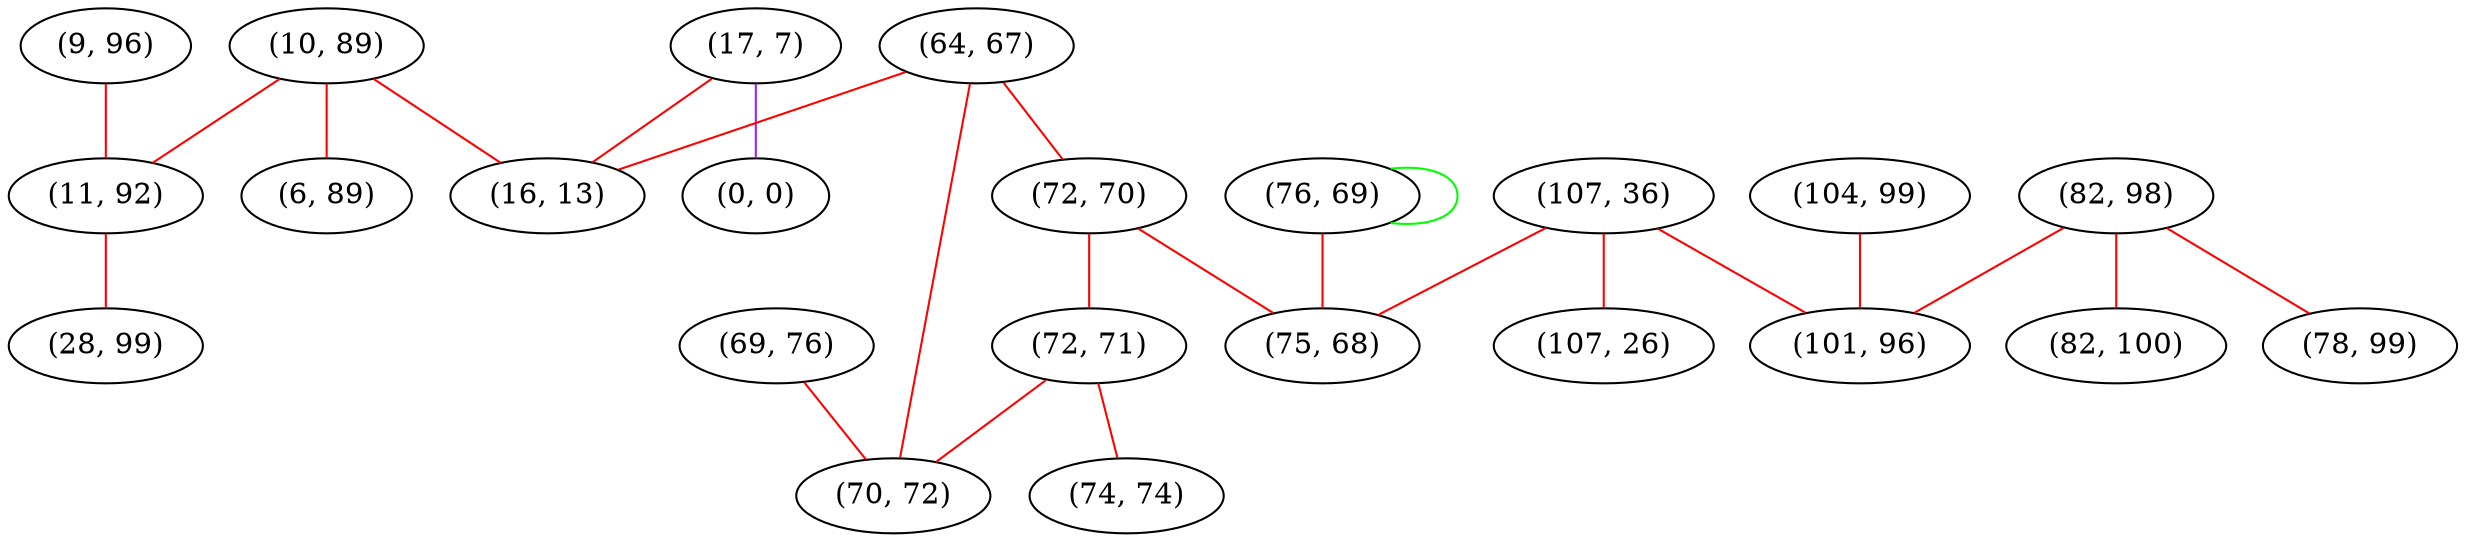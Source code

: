 graph "" {
"(9, 96)";
"(107, 36)";
"(17, 7)";
"(76, 69)";
"(64, 67)";
"(82, 98)";
"(69, 76)";
"(10, 89)";
"(107, 26)";
"(72, 70)";
"(0, 0)";
"(75, 68)";
"(11, 92)";
"(72, 71)";
"(78, 99)";
"(104, 99)";
"(70, 72)";
"(74, 74)";
"(82, 100)";
"(28, 99)";
"(6, 89)";
"(101, 96)";
"(16, 13)";
"(9, 96)" -- "(11, 92)"  [color=red, key=0, weight=1];
"(107, 36)" -- "(107, 26)"  [color=red, key=0, weight=1];
"(107, 36)" -- "(75, 68)"  [color=red, key=0, weight=1];
"(107, 36)" -- "(101, 96)"  [color=red, key=0, weight=1];
"(17, 7)" -- "(0, 0)"  [color=purple, key=0, weight=4];
"(17, 7)" -- "(16, 13)"  [color=red, key=0, weight=1];
"(76, 69)" -- "(76, 69)"  [color=green, key=0, weight=2];
"(76, 69)" -- "(75, 68)"  [color=red, key=0, weight=1];
"(64, 67)" -- "(72, 70)"  [color=red, key=0, weight=1];
"(64, 67)" -- "(16, 13)"  [color=red, key=0, weight=1];
"(64, 67)" -- "(70, 72)"  [color=red, key=0, weight=1];
"(82, 98)" -- "(78, 99)"  [color=red, key=0, weight=1];
"(82, 98)" -- "(82, 100)"  [color=red, key=0, weight=1];
"(82, 98)" -- "(101, 96)"  [color=red, key=0, weight=1];
"(69, 76)" -- "(70, 72)"  [color=red, key=0, weight=1];
"(10, 89)" -- "(16, 13)"  [color=red, key=0, weight=1];
"(10, 89)" -- "(6, 89)"  [color=red, key=0, weight=1];
"(10, 89)" -- "(11, 92)"  [color=red, key=0, weight=1];
"(72, 70)" -- "(75, 68)"  [color=red, key=0, weight=1];
"(72, 70)" -- "(72, 71)"  [color=red, key=0, weight=1];
"(11, 92)" -- "(28, 99)"  [color=red, key=0, weight=1];
"(72, 71)" -- "(70, 72)"  [color=red, key=0, weight=1];
"(72, 71)" -- "(74, 74)"  [color=red, key=0, weight=1];
"(104, 99)" -- "(101, 96)"  [color=red, key=0, weight=1];
}
